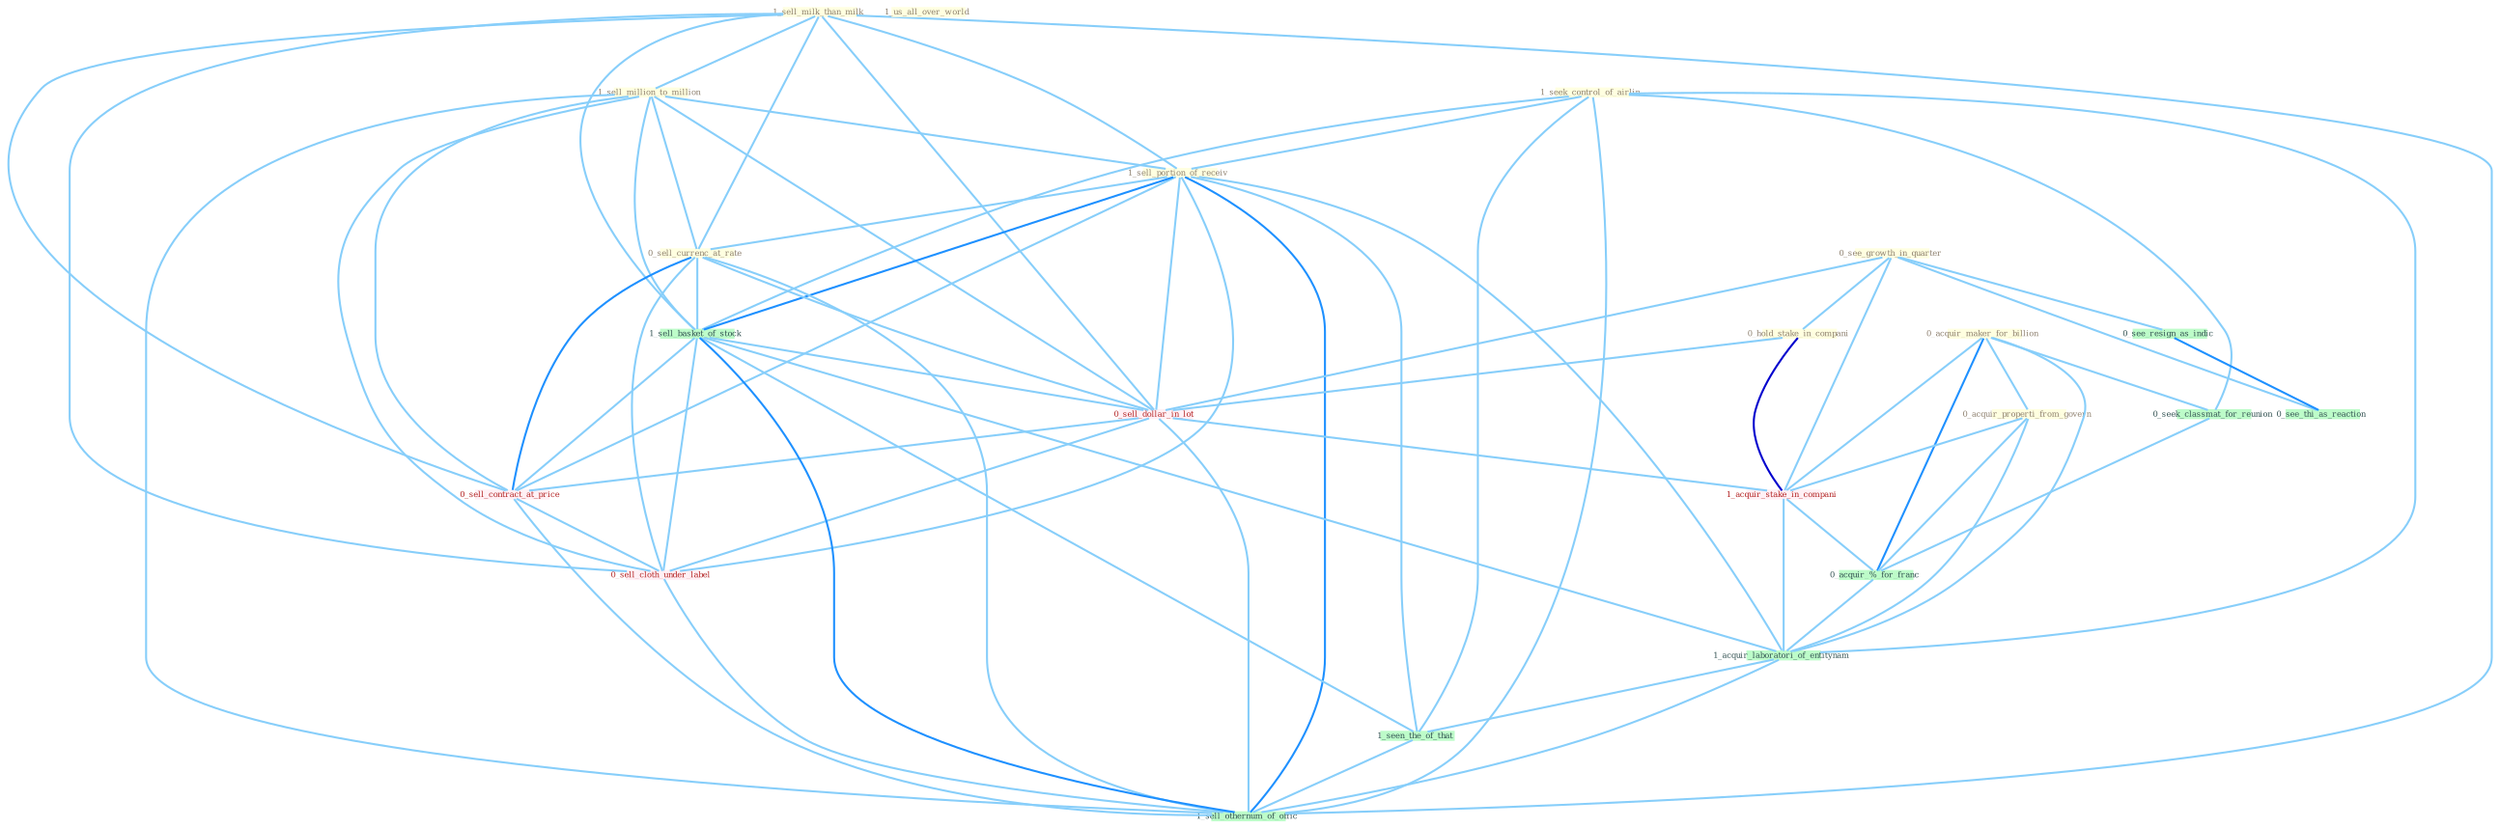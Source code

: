 Graph G{ 
    node
    [shape=polygon,style=filled,width=.5,height=.06,color="#BDFCC9",fixedsize=true,fontsize=4,
    fontcolor="#2f4f4f"];
    {node
    [color="#ffffe0", fontcolor="#8b7d6b"] "1_seek_control_of_airlin " "1_sell_milk_than_milk " "1_sell_million_to_million " "1_sell_portion_of_receiv " "1_us_all_over_world " "0_see_growth_in_quarter " "0_sell_currenc_at_rate " "0_acquir_maker_for_billion " "0_hold_stake_in_compani " "0_acquir_properti_from_govern "}
{node [color="#fff0f5", fontcolor="#b22222"] "0_sell_dollar_in_lot " "1_acquir_stake_in_compani " "0_sell_contract_at_price " "0_sell_cloth_under_label "}
edge [color="#B0E2FF"];

	"1_seek_control_of_airlin " -- "1_sell_portion_of_receiv " [w="1", color="#87cefa" ];
	"1_seek_control_of_airlin " -- "0_seek_classmat_for_reunion " [w="1", color="#87cefa" ];
	"1_seek_control_of_airlin " -- "1_sell_basket_of_stock " [w="1", color="#87cefa" ];
	"1_seek_control_of_airlin " -- "1_acquir_laboratori_of_entitynam " [w="1", color="#87cefa" ];
	"1_seek_control_of_airlin " -- "1_seen_the_of_that " [w="1", color="#87cefa" ];
	"1_seek_control_of_airlin " -- "1_sell_othernum_of_offic " [w="1", color="#87cefa" ];
	"1_sell_milk_than_milk " -- "1_sell_million_to_million " [w="1", color="#87cefa" ];
	"1_sell_milk_than_milk " -- "1_sell_portion_of_receiv " [w="1", color="#87cefa" ];
	"1_sell_milk_than_milk " -- "0_sell_currenc_at_rate " [w="1", color="#87cefa" ];
	"1_sell_milk_than_milk " -- "1_sell_basket_of_stock " [w="1", color="#87cefa" ];
	"1_sell_milk_than_milk " -- "0_sell_dollar_in_lot " [w="1", color="#87cefa" ];
	"1_sell_milk_than_milk " -- "0_sell_contract_at_price " [w="1", color="#87cefa" ];
	"1_sell_milk_than_milk " -- "0_sell_cloth_under_label " [w="1", color="#87cefa" ];
	"1_sell_milk_than_milk " -- "1_sell_othernum_of_offic " [w="1", color="#87cefa" ];
	"1_sell_million_to_million " -- "1_sell_portion_of_receiv " [w="1", color="#87cefa" ];
	"1_sell_million_to_million " -- "0_sell_currenc_at_rate " [w="1", color="#87cefa" ];
	"1_sell_million_to_million " -- "1_sell_basket_of_stock " [w="1", color="#87cefa" ];
	"1_sell_million_to_million " -- "0_sell_dollar_in_lot " [w="1", color="#87cefa" ];
	"1_sell_million_to_million " -- "0_sell_contract_at_price " [w="1", color="#87cefa" ];
	"1_sell_million_to_million " -- "0_sell_cloth_under_label " [w="1", color="#87cefa" ];
	"1_sell_million_to_million " -- "1_sell_othernum_of_offic " [w="1", color="#87cefa" ];
	"1_sell_portion_of_receiv " -- "0_sell_currenc_at_rate " [w="1", color="#87cefa" ];
	"1_sell_portion_of_receiv " -- "1_sell_basket_of_stock " [w="2", color="#1e90ff" , len=0.8];
	"1_sell_portion_of_receiv " -- "0_sell_dollar_in_lot " [w="1", color="#87cefa" ];
	"1_sell_portion_of_receiv " -- "0_sell_contract_at_price " [w="1", color="#87cefa" ];
	"1_sell_portion_of_receiv " -- "1_acquir_laboratori_of_entitynam " [w="1", color="#87cefa" ];
	"1_sell_portion_of_receiv " -- "0_sell_cloth_under_label " [w="1", color="#87cefa" ];
	"1_sell_portion_of_receiv " -- "1_seen_the_of_that " [w="1", color="#87cefa" ];
	"1_sell_portion_of_receiv " -- "1_sell_othernum_of_offic " [w="2", color="#1e90ff" , len=0.8];
	"0_see_growth_in_quarter " -- "0_hold_stake_in_compani " [w="1", color="#87cefa" ];
	"0_see_growth_in_quarter " -- "0_sell_dollar_in_lot " [w="1", color="#87cefa" ];
	"0_see_growth_in_quarter " -- "0_see_resign_as_indic " [w="1", color="#87cefa" ];
	"0_see_growth_in_quarter " -- "1_acquir_stake_in_compani " [w="1", color="#87cefa" ];
	"0_see_growth_in_quarter " -- "0_see_thi_as_reaction " [w="1", color="#87cefa" ];
	"0_sell_currenc_at_rate " -- "1_sell_basket_of_stock " [w="1", color="#87cefa" ];
	"0_sell_currenc_at_rate " -- "0_sell_dollar_in_lot " [w="1", color="#87cefa" ];
	"0_sell_currenc_at_rate " -- "0_sell_contract_at_price " [w="2", color="#1e90ff" , len=0.8];
	"0_sell_currenc_at_rate " -- "0_sell_cloth_under_label " [w="1", color="#87cefa" ];
	"0_sell_currenc_at_rate " -- "1_sell_othernum_of_offic " [w="1", color="#87cefa" ];
	"0_acquir_maker_for_billion " -- "0_acquir_properti_from_govern " [w="1", color="#87cefa" ];
	"0_acquir_maker_for_billion " -- "0_seek_classmat_for_reunion " [w="1", color="#87cefa" ];
	"0_acquir_maker_for_billion " -- "1_acquir_stake_in_compani " [w="1", color="#87cefa" ];
	"0_acquir_maker_for_billion " -- "0_acquir_%_for_franc " [w="2", color="#1e90ff" , len=0.8];
	"0_acquir_maker_for_billion " -- "1_acquir_laboratori_of_entitynam " [w="1", color="#87cefa" ];
	"0_hold_stake_in_compani " -- "0_sell_dollar_in_lot " [w="1", color="#87cefa" ];
	"0_hold_stake_in_compani " -- "1_acquir_stake_in_compani " [w="3", color="#0000cd" , len=0.6];
	"0_acquir_properti_from_govern " -- "1_acquir_stake_in_compani " [w="1", color="#87cefa" ];
	"0_acquir_properti_from_govern " -- "0_acquir_%_for_franc " [w="1", color="#87cefa" ];
	"0_acquir_properti_from_govern " -- "1_acquir_laboratori_of_entitynam " [w="1", color="#87cefa" ];
	"0_seek_classmat_for_reunion " -- "0_acquir_%_for_franc " [w="1", color="#87cefa" ];
	"1_sell_basket_of_stock " -- "0_sell_dollar_in_lot " [w="1", color="#87cefa" ];
	"1_sell_basket_of_stock " -- "0_sell_contract_at_price " [w="1", color="#87cefa" ];
	"1_sell_basket_of_stock " -- "1_acquir_laboratori_of_entitynam " [w="1", color="#87cefa" ];
	"1_sell_basket_of_stock " -- "0_sell_cloth_under_label " [w="1", color="#87cefa" ];
	"1_sell_basket_of_stock " -- "1_seen_the_of_that " [w="1", color="#87cefa" ];
	"1_sell_basket_of_stock " -- "1_sell_othernum_of_offic " [w="2", color="#1e90ff" , len=0.8];
	"0_sell_dollar_in_lot " -- "1_acquir_stake_in_compani " [w="1", color="#87cefa" ];
	"0_sell_dollar_in_lot " -- "0_sell_contract_at_price " [w="1", color="#87cefa" ];
	"0_sell_dollar_in_lot " -- "0_sell_cloth_under_label " [w="1", color="#87cefa" ];
	"0_sell_dollar_in_lot " -- "1_sell_othernum_of_offic " [w="1", color="#87cefa" ];
	"0_see_resign_as_indic " -- "0_see_thi_as_reaction " [w="2", color="#1e90ff" , len=0.8];
	"1_acquir_stake_in_compani " -- "0_acquir_%_for_franc " [w="1", color="#87cefa" ];
	"1_acquir_stake_in_compani " -- "1_acquir_laboratori_of_entitynam " [w="1", color="#87cefa" ];
	"0_acquir_%_for_franc " -- "1_acquir_laboratori_of_entitynam " [w="1", color="#87cefa" ];
	"0_sell_contract_at_price " -- "0_sell_cloth_under_label " [w="1", color="#87cefa" ];
	"0_sell_contract_at_price " -- "1_sell_othernum_of_offic " [w="1", color="#87cefa" ];
	"1_acquir_laboratori_of_entitynam " -- "1_seen_the_of_that " [w="1", color="#87cefa" ];
	"1_acquir_laboratori_of_entitynam " -- "1_sell_othernum_of_offic " [w="1", color="#87cefa" ];
	"0_sell_cloth_under_label " -- "1_sell_othernum_of_offic " [w="1", color="#87cefa" ];
	"1_seen_the_of_that " -- "1_sell_othernum_of_offic " [w="1", color="#87cefa" ];
}